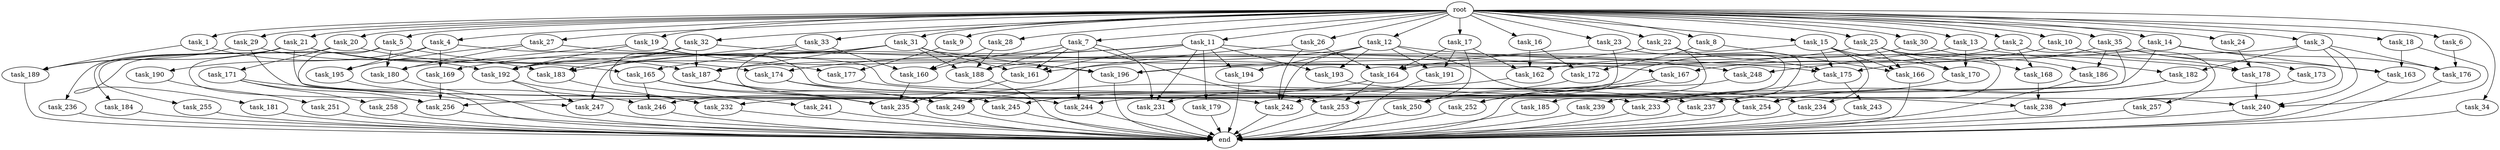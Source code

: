 digraph G {
  task_171 [size="549755813.888000"];
  task_32 [size="1.024000"];
  task_191 [size="1073741824.000000"];
  task_247 [size="1108101562.368000"];
  task_27 [size="1.024000"];
  task_251 [size="137438953.472000"];
  task_4 [size="1.024000"];
  task_2 [size="1.024000"];
  task_13 [size="1.024000"];
  task_256 [size="403726925.824000"];
  task_182 [size="386547056.640000"];
  task_186 [size="386547056.640000"];
  task_177 [size="1717986918.400000"];
  task_168 [size="893353197.568000"];
  task_245 [size="498216206.336000"];
  task_6 [size="1.024000"];
  task_9 [size="1.024000"];
  task_20 [size="1.024000"];
  task_175 [size="1632087572.480000"];
  task_179 [size="695784701.952000"];
  task_189 [size="661424963.584000"];
  task_188 [size="1039382085.632000"];
  task_231 [size="1331439861.760000"];
  task_183 [size="1047972020.224000"];
  task_31 [size="1.024000"];
  task_162 [size="987842478.080000"];
  task_16 [size="1.024000"];
  task_185 [size="420906795.008000"];
  task_249 [size="833223655.424000"];
  task_243 [size="858993459.200000"];
  task_161 [size="2010044694.528000"];
  task_170 [size="1864015806.464000"];
  task_15 [size="1.024000"];
  task_10 [size="1.024000"];
  task_29 [size="1.024000"];
  task_240 [size="884763262.976000"];
  task_250 [size="1073741824.000000"];
  task_235 [size="1597727834.112000"];
  task_167 [size="386547056.640000"];
  task_190 [size="34359738.368000"];
  task_237 [size="1073741824.000000"];
  task_26 [size="1.024000"];
  task_174 [size="1245540515.840000"];
  end [size="0.000000"];
  task_169 [size="68719476.736000"];
  task_7 [size="1.024000"];
  task_239 [size="420906795.008000"];
  task_180 [size="1864015806.464000"];
  task_18 [size="1.024000"];
  task_12 [size="1.024000"];
  task_33 [size="1.024000"];
  task_241 [size="549755813.888000"];
  task_14 [size="1.024000"];
  task_242 [size="1872605741.056000"];
  task_253 [size="919123001.344000"];
  task_192 [size="2654289788.928000"];
  task_173 [size="309237645.312000"];
  task_236 [size="34359738.368000"];
  task_246 [size="463856467.968000"];
  task_184 [size="549755813.888000"];
  task_25 [size="1.024000"];
  task_21 [size="1.024000"];
  task_244 [size="1357209665.536000"];
  task_196 [size="1228360646.656000"];
  task_187 [size="695784701.952000"];
  task_23 [size="1.024000"];
  task_176 [size="575525617.664000"];
  root [size="0.000000"];
  task_5 [size="1.024000"];
  task_195 [size="343597383.680000"];
  task_193 [size="1554778161.152000"];
  task_11 [size="1.024000"];
  task_258 [size="77309411.328000"];
  task_194 [size="1554778161.152000"];
  task_234 [size="1554778161.152000"];
  task_3 [size="1.024000"];
  task_166 [size="1864015806.464000"];
  task_19 [size="1.024000"];
  task_232 [size="1073741824.000000"];
  task_22 [size="1.024000"];
  task_28 [size="1.024000"];
  task_165 [size="730144440.320000"];
  task_34 [size="1.024000"];
  task_233 [size="1752346656.768000"];
  task_254 [size="2465311227.904000"];
  task_257 [size="34359738.368000"];
  task_252 [size="936302870.528000"];
  task_17 [size="1.024000"];
  task_248 [size="1005022347.264000"];
  task_164 [size="987842478.080000"];
  task_238 [size="644245094.400000"];
  task_178 [size="1795296329.728000"];
  task_1 [size="1.024000"];
  task_160 [size="1391569403.904000"];
  task_181 [size="858993459.200000"];
  task_172 [size="1005022347.264000"];
  task_35 [size="1.024000"];
  task_163 [size="463856467.968000"];
  task_30 [size="1.024000"];
  task_24 [size="1.024000"];
  task_255 [size="549755813.888000"];
  task_8 [size="1.024000"];

  task_171 -> task_246 [size="75497472.000000"];
  task_171 -> task_256 [size="75497472.000000"];
  task_171 -> task_258 [size="75497472.000000"];
  task_32 -> task_175 [size="536870912.000000"];
  task_32 -> task_187 [size="536870912.000000"];
  task_32 -> task_192 [size="536870912.000000"];
  task_32 -> task_183 [size="536870912.000000"];
  task_32 -> task_241 [size="536870912.000000"];
  task_191 -> end [size="1.000000"];
  task_247 -> end [size="1.000000"];
  task_27 -> task_167 [size="301989888.000000"];
  task_27 -> task_180 [size="301989888.000000"];
  task_27 -> task_195 [size="301989888.000000"];
  task_251 -> end [size="1.000000"];
  task_4 -> task_240 [size="33554432.000000"];
  task_4 -> task_169 [size="33554432.000000"];
  task_4 -> task_190 [size="33554432.000000"];
  task_4 -> task_195 [size="33554432.000000"];
  task_2 -> task_168 [size="33554432.000000"];
  task_2 -> task_257 [size="33554432.000000"];
  task_2 -> task_188 [size="33554432.000000"];
  task_13 -> task_248 [size="301989888.000000"];
  task_13 -> task_182 [size="301989888.000000"];
  task_13 -> task_170 [size="301989888.000000"];
  task_256 -> end [size="1.000000"];
  task_182 -> task_237 [size="209715200.000000"];
  task_182 -> task_254 [size="209715200.000000"];
  task_186 -> end [size="1.000000"];
  task_177 -> task_234 [size="679477248.000000"];
  task_168 -> task_238 [size="134217728.000000"];
  task_245 -> end [size="1.000000"];
  task_6 -> task_176 [size="411041792.000000"];
  task_9 -> task_177 [size="838860800.000000"];
  task_20 -> task_184 [size="536870912.000000"];
  task_20 -> task_255 [size="536870912.000000"];
  task_20 -> task_171 [size="536870912.000000"];
  task_20 -> task_174 [size="536870912.000000"];
  task_175 -> task_243 [size="838860800.000000"];
  task_175 -> task_233 [size="838860800.000000"];
  task_179 -> end [size="1.000000"];
  task_189 -> end [size="1.000000"];
  task_188 -> end [size="1.000000"];
  task_231 -> end [size="1.000000"];
  task_183 -> task_232 [size="536870912.000000"];
  task_31 -> task_187 [size="33554432.000000"];
  task_31 -> task_161 [size="33554432.000000"];
  task_31 -> task_169 [size="33554432.000000"];
  task_31 -> task_247 [size="33554432.000000"];
  task_31 -> task_188 [size="33554432.000000"];
  task_31 -> task_196 [size="33554432.000000"];
  task_162 -> task_249 [size="301989888.000000"];
  task_16 -> task_162 [size="679477248.000000"];
  task_16 -> task_172 [size="679477248.000000"];
  task_185 -> end [size="1.000000"];
  task_249 -> end [size="1.000000"];
  task_243 -> end [size="1.000000"];
  task_161 -> task_235 [size="209715200.000000"];
  task_170 -> task_233 [size="838860800.000000"];
  task_15 -> task_175 [size="679477248.000000"];
  task_15 -> task_254 [size="679477248.000000"];
  task_15 -> task_164 [size="679477248.000000"];
  task_15 -> task_166 [size="679477248.000000"];
  task_15 -> task_170 [size="679477248.000000"];
  task_10 -> task_167 [size="75497472.000000"];
  task_10 -> task_178 [size="75497472.000000"];
  task_29 -> task_189 [size="75497472.000000"];
  task_29 -> task_242 [size="75497472.000000"];
  task_29 -> task_183 [size="75497472.000000"];
  task_240 -> end [size="1.000000"];
  task_250 -> end [size="1.000000"];
  task_235 -> end [size="1.000000"];
  task_167 -> task_242 [size="838860800.000000"];
  task_167 -> task_250 [size="838860800.000000"];
  task_167 -> task_252 [size="838860800.000000"];
  task_190 -> task_251 [size="134217728.000000"];
  task_237 -> end [size="1.000000"];
  task_26 -> task_246 [size="75497472.000000"];
  task_26 -> task_242 [size="75497472.000000"];
  task_26 -> task_164 [size="75497472.000000"];
  task_174 -> task_237 [size="838860800.000000"];
  task_174 -> task_244 [size="838860800.000000"];
  task_169 -> task_256 [size="209715200.000000"];
  task_7 -> task_231 [size="411041792.000000"];
  task_7 -> task_161 [size="411041792.000000"];
  task_7 -> task_253 [size="411041792.000000"];
  task_7 -> task_160 [size="411041792.000000"];
  task_7 -> task_244 [size="411041792.000000"];
  task_7 -> task_188 [size="411041792.000000"];
  task_239 -> end [size="1.000000"];
  task_180 -> end [size="1.000000"];
  task_18 -> task_240 [size="75497472.000000"];
  task_18 -> task_163 [size="75497472.000000"];
  task_12 -> task_254 [size="838860800.000000"];
  task_12 -> task_191 [size="838860800.000000"];
  task_12 -> task_194 [size="838860800.000000"];
  task_12 -> task_161 [size="838860800.000000"];
  task_12 -> task_242 [size="838860800.000000"];
  task_12 -> task_193 [size="838860800.000000"];
  task_12 -> task_178 [size="838860800.000000"];
  task_33 -> task_245 [size="411041792.000000"];
  task_33 -> task_183 [size="411041792.000000"];
  task_33 -> task_160 [size="411041792.000000"];
  task_241 -> end [size="1.000000"];
  task_14 -> task_163 [size="75497472.000000"];
  task_14 -> task_176 [size="75497472.000000"];
  task_14 -> task_256 [size="75497472.000000"];
  task_14 -> task_196 [size="75497472.000000"];
  task_242 -> end [size="1.000000"];
  task_253 -> end [size="1.000000"];
  task_192 -> task_232 [size="209715200.000000"];
  task_192 -> task_247 [size="209715200.000000"];
  task_173 -> task_238 [size="209715200.000000"];
  task_236 -> end [size="1.000000"];
  task_246 -> end [size="1.000000"];
  task_184 -> end [size="1.000000"];
  task_25 -> task_192 [size="838860800.000000"];
  task_25 -> task_168 [size="838860800.000000"];
  task_25 -> task_170 [size="838860800.000000"];
  task_25 -> task_166 [size="838860800.000000"];
  task_25 -> task_234 [size="838860800.000000"];
  task_21 -> task_187 [size="33554432.000000"];
  task_21 -> task_189 [size="33554432.000000"];
  task_21 -> task_233 [size="33554432.000000"];
  task_21 -> task_256 [size="33554432.000000"];
  task_21 -> task_165 [size="33554432.000000"];
  task_21 -> task_236 [size="33554432.000000"];
  task_244 -> end [size="1.000000"];
  task_196 -> end [size="1.000000"];
  task_187 -> task_235 [size="209715200.000000"];
  task_187 -> task_249 [size="209715200.000000"];
  task_23 -> task_185 [size="411041792.000000"];
  task_23 -> task_253 [size="411041792.000000"];
  task_23 -> task_196 [size="411041792.000000"];
  task_23 -> task_239 [size="411041792.000000"];
  task_176 -> end [size="1.000000"];
  root -> task_12 [size="1.000000"];
  root -> task_16 [size="1.000000"];
  root -> task_9 [size="1.000000"];
  root -> task_1 [size="1.000000"];
  root -> task_11 [size="1.000000"];
  root -> task_22 [size="1.000000"];
  root -> task_7 [size="1.000000"];
  root -> task_28 [size="1.000000"];
  root -> task_4 [size="1.000000"];
  root -> task_34 [size="1.000000"];
  root -> task_2 [size="1.000000"];
  root -> task_15 [size="1.000000"];
  root -> task_10 [size="1.000000"];
  root -> task_29 [size="1.000000"];
  root -> task_21 [size="1.000000"];
  root -> task_17 [size="1.000000"];
  root -> task_18 [size="1.000000"];
  root -> task_27 [size="1.000000"];
  root -> task_20 [size="1.000000"];
  root -> task_23 [size="1.000000"];
  root -> task_6 [size="1.000000"];
  root -> task_32 [size="1.000000"];
  root -> task_5 [size="1.000000"];
  root -> task_26 [size="1.000000"];
  root -> task_25 [size="1.000000"];
  root -> task_8 [size="1.000000"];
  root -> task_35 [size="1.000000"];
  root -> task_13 [size="1.000000"];
  root -> task_30 [size="1.000000"];
  root -> task_19 [size="1.000000"];
  root -> task_33 [size="1.000000"];
  root -> task_24 [size="1.000000"];
  root -> task_3 [size="1.000000"];
  root -> task_31 [size="1.000000"];
  root -> task_14 [size="1.000000"];
  task_5 -> task_247 [size="838860800.000000"];
  task_5 -> task_180 [size="838860800.000000"];
  task_5 -> task_177 [size="838860800.000000"];
  task_5 -> task_181 [size="838860800.000000"];
  task_195 -> end [size="1.000000"];
  task_193 -> task_238 [size="209715200.000000"];
  task_11 -> task_231 [size="679477248.000000"];
  task_11 -> task_193 [size="679477248.000000"];
  task_11 -> task_179 [size="679477248.000000"];
  task_11 -> task_194 [size="679477248.000000"];
  task_11 -> task_161 [size="679477248.000000"];
  task_11 -> task_248 [size="679477248.000000"];
  task_11 -> task_165 [size="679477248.000000"];
  task_11 -> task_174 [size="679477248.000000"];
  task_258 -> end [size="1.000000"];
  task_194 -> end [size="1.000000"];
  task_234 -> end [size="1.000000"];
  task_3 -> task_240 [size="75497472.000000"];
  task_3 -> task_182 [size="75497472.000000"];
  task_3 -> task_176 [size="75497472.000000"];
  task_3 -> task_238 [size="75497472.000000"];
  task_3 -> task_162 [size="75497472.000000"];
  task_166 -> end [size="1.000000"];
  task_19 -> task_180 [size="679477248.000000"];
  task_19 -> task_192 [size="679477248.000000"];
  task_19 -> task_254 [size="679477248.000000"];
  task_19 -> task_196 [size="679477248.000000"];
  task_232 -> end [size="1.000000"];
  task_22 -> task_175 [size="75497472.000000"];
  task_22 -> task_187 [size="75497472.000000"];
  task_22 -> task_252 [size="75497472.000000"];
  task_28 -> task_160 [size="536870912.000000"];
  task_28 -> task_188 [size="536870912.000000"];
  task_165 -> task_246 [size="301989888.000000"];
  task_165 -> task_235 [size="301989888.000000"];
  task_165 -> task_249 [size="301989888.000000"];
  task_34 -> end [size="1.000000"];
  task_233 -> end [size="1.000000"];
  task_254 -> end [size="1.000000"];
  task_257 -> end [size="1.000000"];
  task_252 -> end [size="1.000000"];
  task_17 -> task_250 [size="209715200.000000"];
  task_17 -> task_164 [size="209715200.000000"];
  task_17 -> task_162 [size="209715200.000000"];
  task_17 -> task_191 [size="209715200.000000"];
  task_248 -> end [size="1.000000"];
  task_164 -> task_245 [size="75497472.000000"];
  task_164 -> task_253 [size="75497472.000000"];
  task_238 -> end [size="1.000000"];
  task_178 -> task_240 [size="679477248.000000"];
  task_1 -> task_189 [size="536870912.000000"];
  task_1 -> task_192 [size="536870912.000000"];
  task_160 -> task_235 [size="838860800.000000"];
  task_181 -> end [size="1.000000"];
  task_172 -> task_231 [size="209715200.000000"];
  task_35 -> task_175 [size="301989888.000000"];
  task_35 -> task_232 [size="301989888.000000"];
  task_35 -> task_163 [size="301989888.000000"];
  task_35 -> task_186 [size="301989888.000000"];
  task_35 -> task_173 [size="301989888.000000"];
  task_163 -> end [size="1.000000"];
  task_30 -> task_186 [size="75497472.000000"];
  task_30 -> task_244 [size="75497472.000000"];
  task_24 -> task_178 [size="838860800.000000"];
  task_255 -> end [size="1.000000"];
  task_8 -> task_172 [size="301989888.000000"];
  task_8 -> task_166 [size="301989888.000000"];
}
